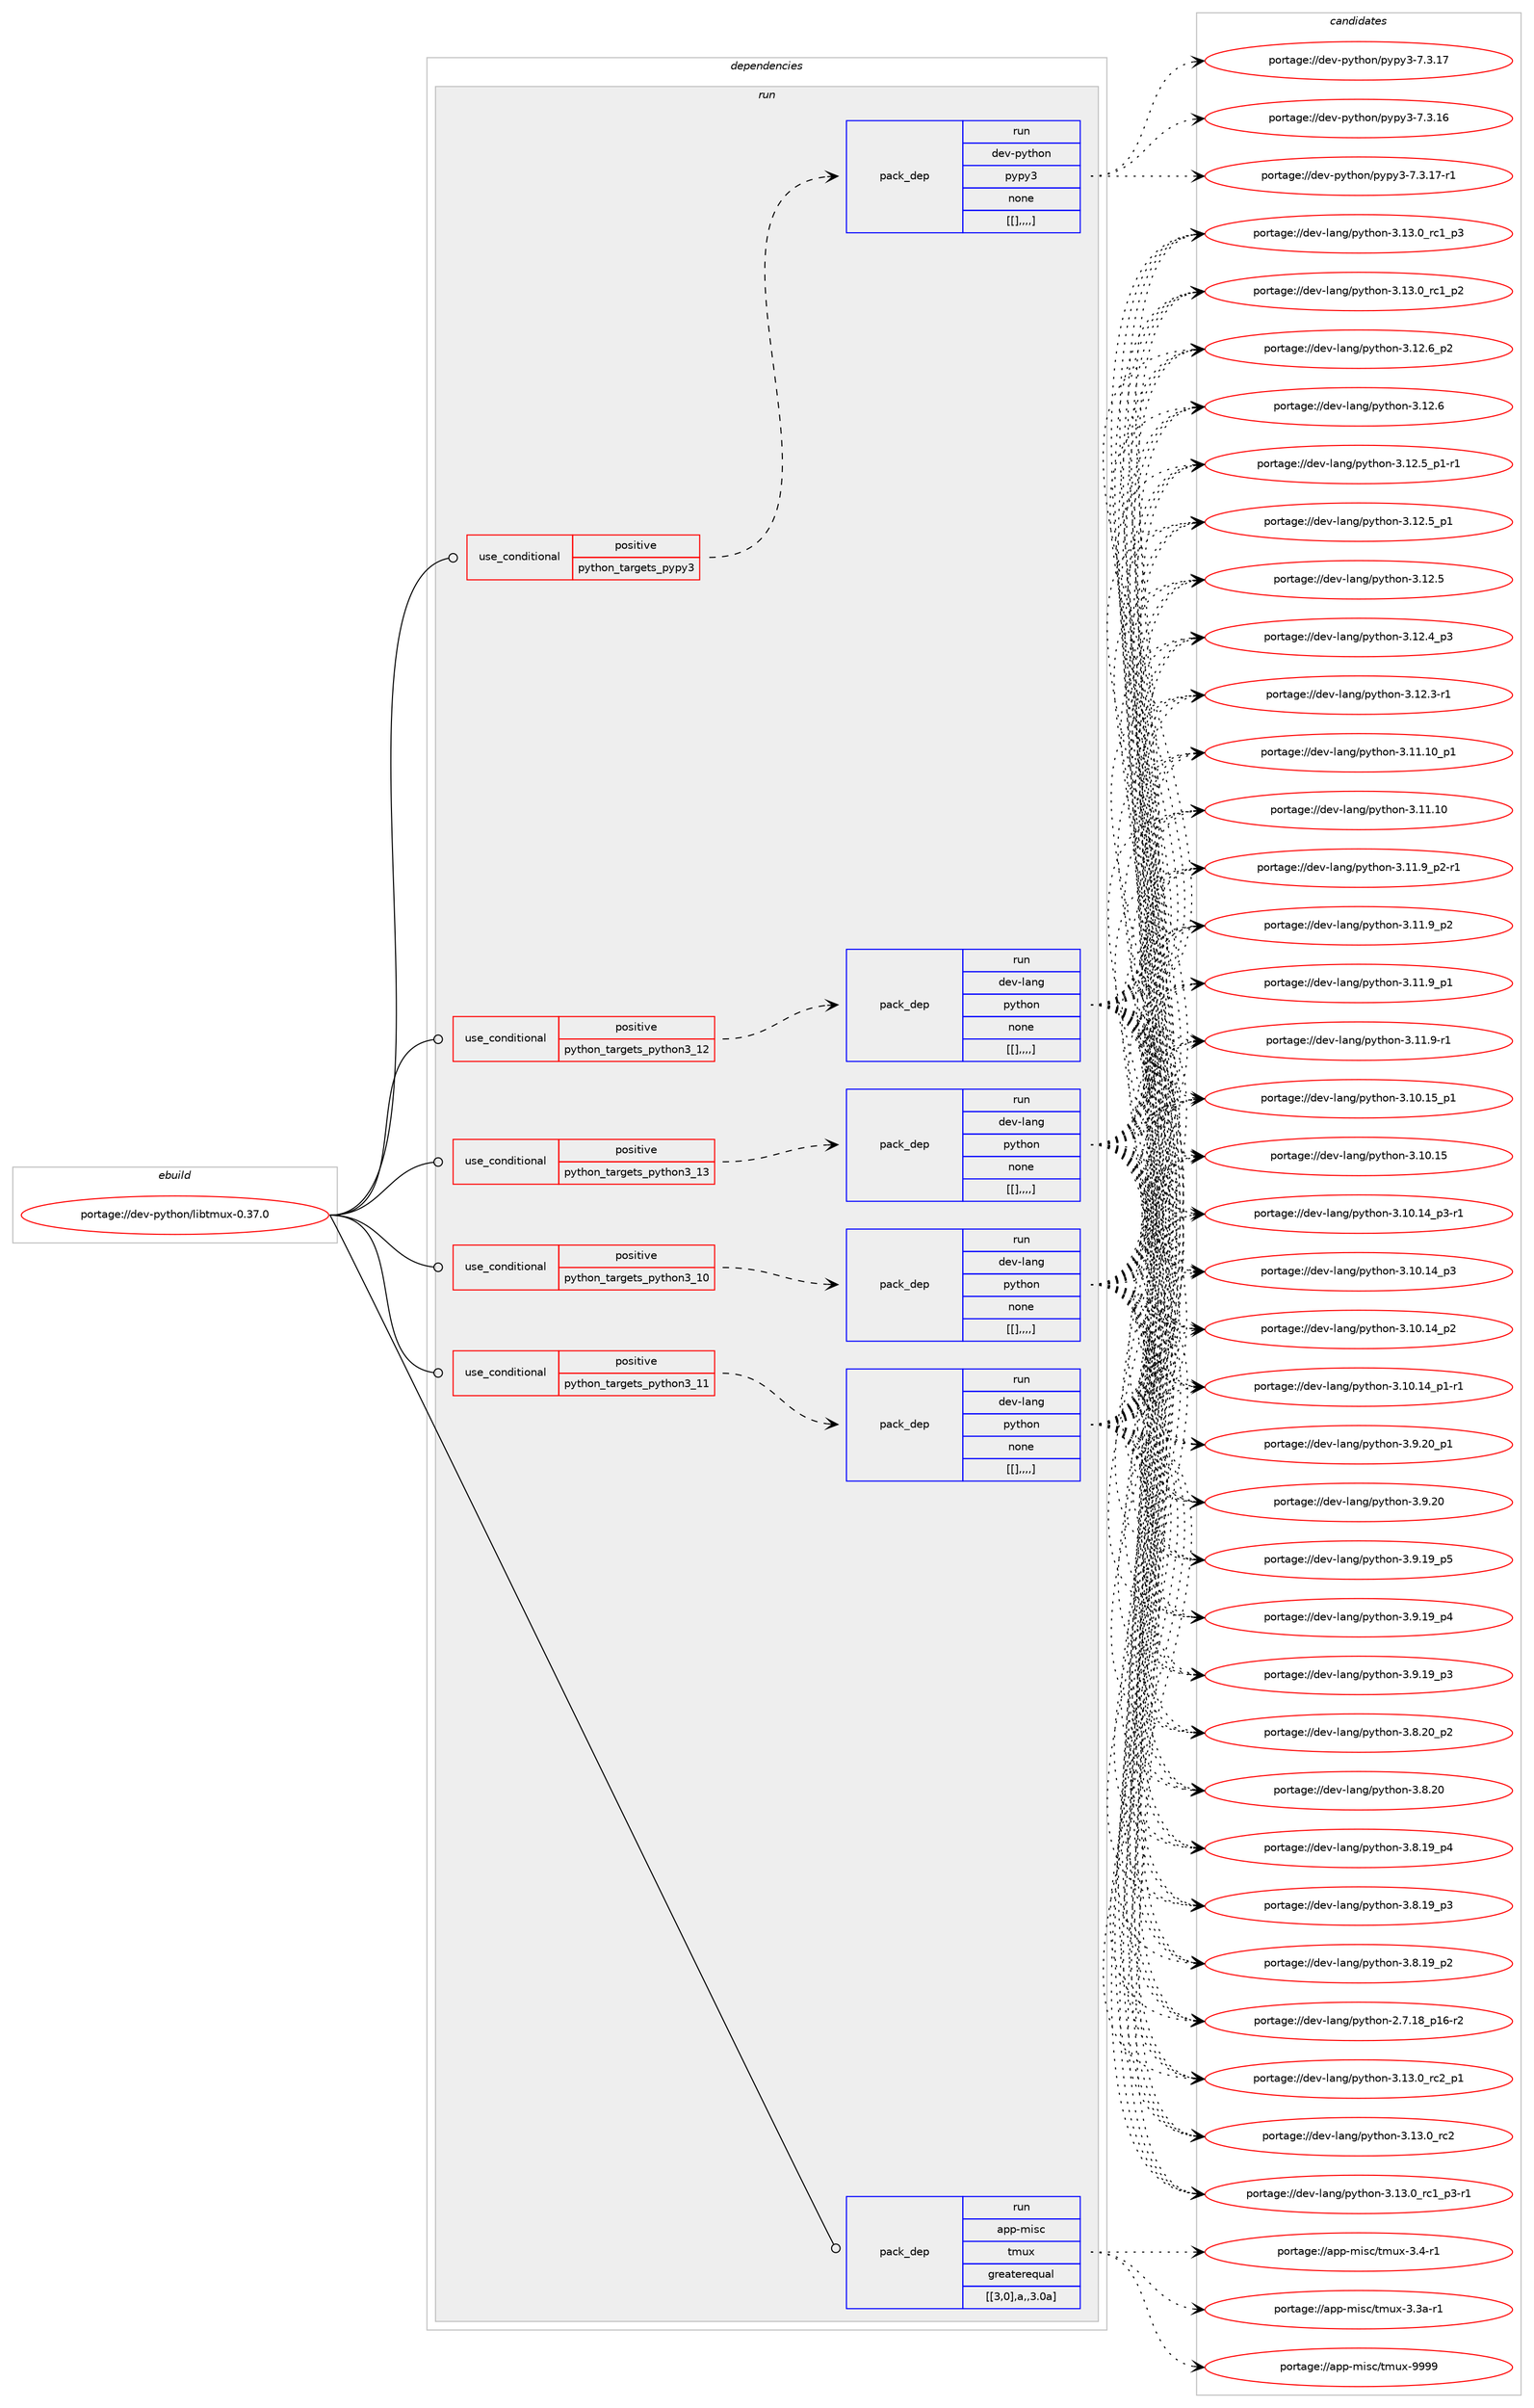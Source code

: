 digraph prolog {

# *************
# Graph options
# *************

newrank=true;
concentrate=true;
compound=true;
graph [rankdir=LR,fontname=Helvetica,fontsize=10,ranksep=1.5];#, ranksep=2.5, nodesep=0.2];
edge  [arrowhead=vee];
node  [fontname=Helvetica,fontsize=10];

# **********
# The ebuild
# **********

subgraph cluster_leftcol {
color=gray;
label=<<i>ebuild</i>>;
id [label="portage://dev-python/libtmux-0.37.0", color=red, width=4, href="../dev-python/libtmux-0.37.0.svg"];
}

# ****************
# The dependencies
# ****************

subgraph cluster_midcol {
color=gray;
label=<<i>dependencies</i>>;
subgraph cluster_compile {
fillcolor="#eeeeee";
style=filled;
label=<<i>compile</i>>;
}
subgraph cluster_compileandrun {
fillcolor="#eeeeee";
style=filled;
label=<<i>compile and run</i>>;
}
subgraph cluster_run {
fillcolor="#eeeeee";
style=filled;
label=<<i>run</i>>;
subgraph cond35458 {
dependency151815 [label=<<TABLE BORDER="0" CELLBORDER="1" CELLSPACING="0" CELLPADDING="4"><TR><TD ROWSPAN="3" CELLPADDING="10">use_conditional</TD></TR><TR><TD>positive</TD></TR><TR><TD>python_targets_pypy3</TD></TR></TABLE>>, shape=none, color=red];
subgraph pack115143 {
dependency151816 [label=<<TABLE BORDER="0" CELLBORDER="1" CELLSPACING="0" CELLPADDING="4" WIDTH="220"><TR><TD ROWSPAN="6" CELLPADDING="30">pack_dep</TD></TR><TR><TD WIDTH="110">run</TD></TR><TR><TD>dev-python</TD></TR><TR><TD>pypy3</TD></TR><TR><TD>none</TD></TR><TR><TD>[[],,,,]</TD></TR></TABLE>>, shape=none, color=blue];
}
dependency151815:e -> dependency151816:w [weight=20,style="dashed",arrowhead="vee"];
}
id:e -> dependency151815:w [weight=20,style="solid",arrowhead="odot"];
subgraph cond35459 {
dependency151817 [label=<<TABLE BORDER="0" CELLBORDER="1" CELLSPACING="0" CELLPADDING="4"><TR><TD ROWSPAN="3" CELLPADDING="10">use_conditional</TD></TR><TR><TD>positive</TD></TR><TR><TD>python_targets_python3_10</TD></TR></TABLE>>, shape=none, color=red];
subgraph pack115144 {
dependency151818 [label=<<TABLE BORDER="0" CELLBORDER="1" CELLSPACING="0" CELLPADDING="4" WIDTH="220"><TR><TD ROWSPAN="6" CELLPADDING="30">pack_dep</TD></TR><TR><TD WIDTH="110">run</TD></TR><TR><TD>dev-lang</TD></TR><TR><TD>python</TD></TR><TR><TD>none</TD></TR><TR><TD>[[],,,,]</TD></TR></TABLE>>, shape=none, color=blue];
}
dependency151817:e -> dependency151818:w [weight=20,style="dashed",arrowhead="vee"];
}
id:e -> dependency151817:w [weight=20,style="solid",arrowhead="odot"];
subgraph cond35460 {
dependency151819 [label=<<TABLE BORDER="0" CELLBORDER="1" CELLSPACING="0" CELLPADDING="4"><TR><TD ROWSPAN="3" CELLPADDING="10">use_conditional</TD></TR><TR><TD>positive</TD></TR><TR><TD>python_targets_python3_11</TD></TR></TABLE>>, shape=none, color=red];
subgraph pack115145 {
dependency151820 [label=<<TABLE BORDER="0" CELLBORDER="1" CELLSPACING="0" CELLPADDING="4" WIDTH="220"><TR><TD ROWSPAN="6" CELLPADDING="30">pack_dep</TD></TR><TR><TD WIDTH="110">run</TD></TR><TR><TD>dev-lang</TD></TR><TR><TD>python</TD></TR><TR><TD>none</TD></TR><TR><TD>[[],,,,]</TD></TR></TABLE>>, shape=none, color=blue];
}
dependency151819:e -> dependency151820:w [weight=20,style="dashed",arrowhead="vee"];
}
id:e -> dependency151819:w [weight=20,style="solid",arrowhead="odot"];
subgraph cond35461 {
dependency151821 [label=<<TABLE BORDER="0" CELLBORDER="1" CELLSPACING="0" CELLPADDING="4"><TR><TD ROWSPAN="3" CELLPADDING="10">use_conditional</TD></TR><TR><TD>positive</TD></TR><TR><TD>python_targets_python3_12</TD></TR></TABLE>>, shape=none, color=red];
subgraph pack115146 {
dependency151822 [label=<<TABLE BORDER="0" CELLBORDER="1" CELLSPACING="0" CELLPADDING="4" WIDTH="220"><TR><TD ROWSPAN="6" CELLPADDING="30">pack_dep</TD></TR><TR><TD WIDTH="110">run</TD></TR><TR><TD>dev-lang</TD></TR><TR><TD>python</TD></TR><TR><TD>none</TD></TR><TR><TD>[[],,,,]</TD></TR></TABLE>>, shape=none, color=blue];
}
dependency151821:e -> dependency151822:w [weight=20,style="dashed",arrowhead="vee"];
}
id:e -> dependency151821:w [weight=20,style="solid",arrowhead="odot"];
subgraph cond35462 {
dependency151823 [label=<<TABLE BORDER="0" CELLBORDER="1" CELLSPACING="0" CELLPADDING="4"><TR><TD ROWSPAN="3" CELLPADDING="10">use_conditional</TD></TR><TR><TD>positive</TD></TR><TR><TD>python_targets_python3_13</TD></TR></TABLE>>, shape=none, color=red];
subgraph pack115147 {
dependency151824 [label=<<TABLE BORDER="0" CELLBORDER="1" CELLSPACING="0" CELLPADDING="4" WIDTH="220"><TR><TD ROWSPAN="6" CELLPADDING="30">pack_dep</TD></TR><TR><TD WIDTH="110">run</TD></TR><TR><TD>dev-lang</TD></TR><TR><TD>python</TD></TR><TR><TD>none</TD></TR><TR><TD>[[],,,,]</TD></TR></TABLE>>, shape=none, color=blue];
}
dependency151823:e -> dependency151824:w [weight=20,style="dashed",arrowhead="vee"];
}
id:e -> dependency151823:w [weight=20,style="solid",arrowhead="odot"];
subgraph pack115148 {
dependency151825 [label=<<TABLE BORDER="0" CELLBORDER="1" CELLSPACING="0" CELLPADDING="4" WIDTH="220"><TR><TD ROWSPAN="6" CELLPADDING="30">pack_dep</TD></TR><TR><TD WIDTH="110">run</TD></TR><TR><TD>app-misc</TD></TR><TR><TD>tmux</TD></TR><TR><TD>greaterequal</TD></TR><TR><TD>[[3,0],a,,3.0a]</TD></TR></TABLE>>, shape=none, color=blue];
}
id:e -> dependency151825:w [weight=20,style="solid",arrowhead="odot"];
}
}

# **************
# The candidates
# **************

subgraph cluster_choices {
rank=same;
color=gray;
label=<<i>candidates</i>>;

subgraph choice115143 {
color=black;
nodesep=1;
choice100101118451121211161041111104711212111212151455546514649554511449 [label="portage://dev-python/pypy3-7.3.17-r1", color=red, width=4,href="../dev-python/pypy3-7.3.17-r1.svg"];
choice10010111845112121116104111110471121211121215145554651464955 [label="portage://dev-python/pypy3-7.3.17", color=red, width=4,href="../dev-python/pypy3-7.3.17.svg"];
choice10010111845112121116104111110471121211121215145554651464954 [label="portage://dev-python/pypy3-7.3.16", color=red, width=4,href="../dev-python/pypy3-7.3.16.svg"];
dependency151816:e -> choice100101118451121211161041111104711212111212151455546514649554511449:w [style=dotted,weight="100"];
dependency151816:e -> choice10010111845112121116104111110471121211121215145554651464955:w [style=dotted,weight="100"];
dependency151816:e -> choice10010111845112121116104111110471121211121215145554651464954:w [style=dotted,weight="100"];
}
subgraph choice115144 {
color=black;
nodesep=1;
choice100101118451089711010347112121116104111110455146495146489511499509511249 [label="portage://dev-lang/python-3.13.0_rc2_p1", color=red, width=4,href="../dev-lang/python-3.13.0_rc2_p1.svg"];
choice10010111845108971101034711212111610411111045514649514648951149950 [label="portage://dev-lang/python-3.13.0_rc2", color=red, width=4,href="../dev-lang/python-3.13.0_rc2.svg"];
choice1001011184510897110103471121211161041111104551464951464895114994995112514511449 [label="portage://dev-lang/python-3.13.0_rc1_p3-r1", color=red, width=4,href="../dev-lang/python-3.13.0_rc1_p3-r1.svg"];
choice100101118451089711010347112121116104111110455146495146489511499499511251 [label="portage://dev-lang/python-3.13.0_rc1_p3", color=red, width=4,href="../dev-lang/python-3.13.0_rc1_p3.svg"];
choice100101118451089711010347112121116104111110455146495146489511499499511250 [label="portage://dev-lang/python-3.13.0_rc1_p2", color=red, width=4,href="../dev-lang/python-3.13.0_rc1_p2.svg"];
choice100101118451089711010347112121116104111110455146495046549511250 [label="portage://dev-lang/python-3.12.6_p2", color=red, width=4,href="../dev-lang/python-3.12.6_p2.svg"];
choice10010111845108971101034711212111610411111045514649504654 [label="portage://dev-lang/python-3.12.6", color=red, width=4,href="../dev-lang/python-3.12.6.svg"];
choice1001011184510897110103471121211161041111104551464950465395112494511449 [label="portage://dev-lang/python-3.12.5_p1-r1", color=red, width=4,href="../dev-lang/python-3.12.5_p1-r1.svg"];
choice100101118451089711010347112121116104111110455146495046539511249 [label="portage://dev-lang/python-3.12.5_p1", color=red, width=4,href="../dev-lang/python-3.12.5_p1.svg"];
choice10010111845108971101034711212111610411111045514649504653 [label="portage://dev-lang/python-3.12.5", color=red, width=4,href="../dev-lang/python-3.12.5.svg"];
choice100101118451089711010347112121116104111110455146495046529511251 [label="portage://dev-lang/python-3.12.4_p3", color=red, width=4,href="../dev-lang/python-3.12.4_p3.svg"];
choice100101118451089711010347112121116104111110455146495046514511449 [label="portage://dev-lang/python-3.12.3-r1", color=red, width=4,href="../dev-lang/python-3.12.3-r1.svg"];
choice10010111845108971101034711212111610411111045514649494649489511249 [label="portage://dev-lang/python-3.11.10_p1", color=red, width=4,href="../dev-lang/python-3.11.10_p1.svg"];
choice1001011184510897110103471121211161041111104551464949464948 [label="portage://dev-lang/python-3.11.10", color=red, width=4,href="../dev-lang/python-3.11.10.svg"];
choice1001011184510897110103471121211161041111104551464949465795112504511449 [label="portage://dev-lang/python-3.11.9_p2-r1", color=red, width=4,href="../dev-lang/python-3.11.9_p2-r1.svg"];
choice100101118451089711010347112121116104111110455146494946579511250 [label="portage://dev-lang/python-3.11.9_p2", color=red, width=4,href="../dev-lang/python-3.11.9_p2.svg"];
choice100101118451089711010347112121116104111110455146494946579511249 [label="portage://dev-lang/python-3.11.9_p1", color=red, width=4,href="../dev-lang/python-3.11.9_p1.svg"];
choice100101118451089711010347112121116104111110455146494946574511449 [label="portage://dev-lang/python-3.11.9-r1", color=red, width=4,href="../dev-lang/python-3.11.9-r1.svg"];
choice10010111845108971101034711212111610411111045514649484649539511249 [label="portage://dev-lang/python-3.10.15_p1", color=red, width=4,href="../dev-lang/python-3.10.15_p1.svg"];
choice1001011184510897110103471121211161041111104551464948464953 [label="portage://dev-lang/python-3.10.15", color=red, width=4,href="../dev-lang/python-3.10.15.svg"];
choice100101118451089711010347112121116104111110455146494846495295112514511449 [label="portage://dev-lang/python-3.10.14_p3-r1", color=red, width=4,href="../dev-lang/python-3.10.14_p3-r1.svg"];
choice10010111845108971101034711212111610411111045514649484649529511251 [label="portage://dev-lang/python-3.10.14_p3", color=red, width=4,href="../dev-lang/python-3.10.14_p3.svg"];
choice10010111845108971101034711212111610411111045514649484649529511250 [label="portage://dev-lang/python-3.10.14_p2", color=red, width=4,href="../dev-lang/python-3.10.14_p2.svg"];
choice100101118451089711010347112121116104111110455146494846495295112494511449 [label="portage://dev-lang/python-3.10.14_p1-r1", color=red, width=4,href="../dev-lang/python-3.10.14_p1-r1.svg"];
choice100101118451089711010347112121116104111110455146574650489511249 [label="portage://dev-lang/python-3.9.20_p1", color=red, width=4,href="../dev-lang/python-3.9.20_p1.svg"];
choice10010111845108971101034711212111610411111045514657465048 [label="portage://dev-lang/python-3.9.20", color=red, width=4,href="../dev-lang/python-3.9.20.svg"];
choice100101118451089711010347112121116104111110455146574649579511253 [label="portage://dev-lang/python-3.9.19_p5", color=red, width=4,href="../dev-lang/python-3.9.19_p5.svg"];
choice100101118451089711010347112121116104111110455146574649579511252 [label="portage://dev-lang/python-3.9.19_p4", color=red, width=4,href="../dev-lang/python-3.9.19_p4.svg"];
choice100101118451089711010347112121116104111110455146574649579511251 [label="portage://dev-lang/python-3.9.19_p3", color=red, width=4,href="../dev-lang/python-3.9.19_p3.svg"];
choice100101118451089711010347112121116104111110455146564650489511250 [label="portage://dev-lang/python-3.8.20_p2", color=red, width=4,href="../dev-lang/python-3.8.20_p2.svg"];
choice10010111845108971101034711212111610411111045514656465048 [label="portage://dev-lang/python-3.8.20", color=red, width=4,href="../dev-lang/python-3.8.20.svg"];
choice100101118451089711010347112121116104111110455146564649579511252 [label="portage://dev-lang/python-3.8.19_p4", color=red, width=4,href="../dev-lang/python-3.8.19_p4.svg"];
choice100101118451089711010347112121116104111110455146564649579511251 [label="portage://dev-lang/python-3.8.19_p3", color=red, width=4,href="../dev-lang/python-3.8.19_p3.svg"];
choice100101118451089711010347112121116104111110455146564649579511250 [label="portage://dev-lang/python-3.8.19_p2", color=red, width=4,href="../dev-lang/python-3.8.19_p2.svg"];
choice100101118451089711010347112121116104111110455046554649569511249544511450 [label="portage://dev-lang/python-2.7.18_p16-r2", color=red, width=4,href="../dev-lang/python-2.7.18_p16-r2.svg"];
dependency151818:e -> choice100101118451089711010347112121116104111110455146495146489511499509511249:w [style=dotted,weight="100"];
dependency151818:e -> choice10010111845108971101034711212111610411111045514649514648951149950:w [style=dotted,weight="100"];
dependency151818:e -> choice1001011184510897110103471121211161041111104551464951464895114994995112514511449:w [style=dotted,weight="100"];
dependency151818:e -> choice100101118451089711010347112121116104111110455146495146489511499499511251:w [style=dotted,weight="100"];
dependency151818:e -> choice100101118451089711010347112121116104111110455146495146489511499499511250:w [style=dotted,weight="100"];
dependency151818:e -> choice100101118451089711010347112121116104111110455146495046549511250:w [style=dotted,weight="100"];
dependency151818:e -> choice10010111845108971101034711212111610411111045514649504654:w [style=dotted,weight="100"];
dependency151818:e -> choice1001011184510897110103471121211161041111104551464950465395112494511449:w [style=dotted,weight="100"];
dependency151818:e -> choice100101118451089711010347112121116104111110455146495046539511249:w [style=dotted,weight="100"];
dependency151818:e -> choice10010111845108971101034711212111610411111045514649504653:w [style=dotted,weight="100"];
dependency151818:e -> choice100101118451089711010347112121116104111110455146495046529511251:w [style=dotted,weight="100"];
dependency151818:e -> choice100101118451089711010347112121116104111110455146495046514511449:w [style=dotted,weight="100"];
dependency151818:e -> choice10010111845108971101034711212111610411111045514649494649489511249:w [style=dotted,weight="100"];
dependency151818:e -> choice1001011184510897110103471121211161041111104551464949464948:w [style=dotted,weight="100"];
dependency151818:e -> choice1001011184510897110103471121211161041111104551464949465795112504511449:w [style=dotted,weight="100"];
dependency151818:e -> choice100101118451089711010347112121116104111110455146494946579511250:w [style=dotted,weight="100"];
dependency151818:e -> choice100101118451089711010347112121116104111110455146494946579511249:w [style=dotted,weight="100"];
dependency151818:e -> choice100101118451089711010347112121116104111110455146494946574511449:w [style=dotted,weight="100"];
dependency151818:e -> choice10010111845108971101034711212111610411111045514649484649539511249:w [style=dotted,weight="100"];
dependency151818:e -> choice1001011184510897110103471121211161041111104551464948464953:w [style=dotted,weight="100"];
dependency151818:e -> choice100101118451089711010347112121116104111110455146494846495295112514511449:w [style=dotted,weight="100"];
dependency151818:e -> choice10010111845108971101034711212111610411111045514649484649529511251:w [style=dotted,weight="100"];
dependency151818:e -> choice10010111845108971101034711212111610411111045514649484649529511250:w [style=dotted,weight="100"];
dependency151818:e -> choice100101118451089711010347112121116104111110455146494846495295112494511449:w [style=dotted,weight="100"];
dependency151818:e -> choice100101118451089711010347112121116104111110455146574650489511249:w [style=dotted,weight="100"];
dependency151818:e -> choice10010111845108971101034711212111610411111045514657465048:w [style=dotted,weight="100"];
dependency151818:e -> choice100101118451089711010347112121116104111110455146574649579511253:w [style=dotted,weight="100"];
dependency151818:e -> choice100101118451089711010347112121116104111110455146574649579511252:w [style=dotted,weight="100"];
dependency151818:e -> choice100101118451089711010347112121116104111110455146574649579511251:w [style=dotted,weight="100"];
dependency151818:e -> choice100101118451089711010347112121116104111110455146564650489511250:w [style=dotted,weight="100"];
dependency151818:e -> choice10010111845108971101034711212111610411111045514656465048:w [style=dotted,weight="100"];
dependency151818:e -> choice100101118451089711010347112121116104111110455146564649579511252:w [style=dotted,weight="100"];
dependency151818:e -> choice100101118451089711010347112121116104111110455146564649579511251:w [style=dotted,weight="100"];
dependency151818:e -> choice100101118451089711010347112121116104111110455146564649579511250:w [style=dotted,weight="100"];
dependency151818:e -> choice100101118451089711010347112121116104111110455046554649569511249544511450:w [style=dotted,weight="100"];
}
subgraph choice115145 {
color=black;
nodesep=1;
choice100101118451089711010347112121116104111110455146495146489511499509511249 [label="portage://dev-lang/python-3.13.0_rc2_p1", color=red, width=4,href="../dev-lang/python-3.13.0_rc2_p1.svg"];
choice10010111845108971101034711212111610411111045514649514648951149950 [label="portage://dev-lang/python-3.13.0_rc2", color=red, width=4,href="../dev-lang/python-3.13.0_rc2.svg"];
choice1001011184510897110103471121211161041111104551464951464895114994995112514511449 [label="portage://dev-lang/python-3.13.0_rc1_p3-r1", color=red, width=4,href="../dev-lang/python-3.13.0_rc1_p3-r1.svg"];
choice100101118451089711010347112121116104111110455146495146489511499499511251 [label="portage://dev-lang/python-3.13.0_rc1_p3", color=red, width=4,href="../dev-lang/python-3.13.0_rc1_p3.svg"];
choice100101118451089711010347112121116104111110455146495146489511499499511250 [label="portage://dev-lang/python-3.13.0_rc1_p2", color=red, width=4,href="../dev-lang/python-3.13.0_rc1_p2.svg"];
choice100101118451089711010347112121116104111110455146495046549511250 [label="portage://dev-lang/python-3.12.6_p2", color=red, width=4,href="../dev-lang/python-3.12.6_p2.svg"];
choice10010111845108971101034711212111610411111045514649504654 [label="portage://dev-lang/python-3.12.6", color=red, width=4,href="../dev-lang/python-3.12.6.svg"];
choice1001011184510897110103471121211161041111104551464950465395112494511449 [label="portage://dev-lang/python-3.12.5_p1-r1", color=red, width=4,href="../dev-lang/python-3.12.5_p1-r1.svg"];
choice100101118451089711010347112121116104111110455146495046539511249 [label="portage://dev-lang/python-3.12.5_p1", color=red, width=4,href="../dev-lang/python-3.12.5_p1.svg"];
choice10010111845108971101034711212111610411111045514649504653 [label="portage://dev-lang/python-3.12.5", color=red, width=4,href="../dev-lang/python-3.12.5.svg"];
choice100101118451089711010347112121116104111110455146495046529511251 [label="portage://dev-lang/python-3.12.4_p3", color=red, width=4,href="../dev-lang/python-3.12.4_p3.svg"];
choice100101118451089711010347112121116104111110455146495046514511449 [label="portage://dev-lang/python-3.12.3-r1", color=red, width=4,href="../dev-lang/python-3.12.3-r1.svg"];
choice10010111845108971101034711212111610411111045514649494649489511249 [label="portage://dev-lang/python-3.11.10_p1", color=red, width=4,href="../dev-lang/python-3.11.10_p1.svg"];
choice1001011184510897110103471121211161041111104551464949464948 [label="portage://dev-lang/python-3.11.10", color=red, width=4,href="../dev-lang/python-3.11.10.svg"];
choice1001011184510897110103471121211161041111104551464949465795112504511449 [label="portage://dev-lang/python-3.11.9_p2-r1", color=red, width=4,href="../dev-lang/python-3.11.9_p2-r1.svg"];
choice100101118451089711010347112121116104111110455146494946579511250 [label="portage://dev-lang/python-3.11.9_p2", color=red, width=4,href="../dev-lang/python-3.11.9_p2.svg"];
choice100101118451089711010347112121116104111110455146494946579511249 [label="portage://dev-lang/python-3.11.9_p1", color=red, width=4,href="../dev-lang/python-3.11.9_p1.svg"];
choice100101118451089711010347112121116104111110455146494946574511449 [label="portage://dev-lang/python-3.11.9-r1", color=red, width=4,href="../dev-lang/python-3.11.9-r1.svg"];
choice10010111845108971101034711212111610411111045514649484649539511249 [label="portage://dev-lang/python-3.10.15_p1", color=red, width=4,href="../dev-lang/python-3.10.15_p1.svg"];
choice1001011184510897110103471121211161041111104551464948464953 [label="portage://dev-lang/python-3.10.15", color=red, width=4,href="../dev-lang/python-3.10.15.svg"];
choice100101118451089711010347112121116104111110455146494846495295112514511449 [label="portage://dev-lang/python-3.10.14_p3-r1", color=red, width=4,href="../dev-lang/python-3.10.14_p3-r1.svg"];
choice10010111845108971101034711212111610411111045514649484649529511251 [label="portage://dev-lang/python-3.10.14_p3", color=red, width=4,href="../dev-lang/python-3.10.14_p3.svg"];
choice10010111845108971101034711212111610411111045514649484649529511250 [label="portage://dev-lang/python-3.10.14_p2", color=red, width=4,href="../dev-lang/python-3.10.14_p2.svg"];
choice100101118451089711010347112121116104111110455146494846495295112494511449 [label="portage://dev-lang/python-3.10.14_p1-r1", color=red, width=4,href="../dev-lang/python-3.10.14_p1-r1.svg"];
choice100101118451089711010347112121116104111110455146574650489511249 [label="portage://dev-lang/python-3.9.20_p1", color=red, width=4,href="../dev-lang/python-3.9.20_p1.svg"];
choice10010111845108971101034711212111610411111045514657465048 [label="portage://dev-lang/python-3.9.20", color=red, width=4,href="../dev-lang/python-3.9.20.svg"];
choice100101118451089711010347112121116104111110455146574649579511253 [label="portage://dev-lang/python-3.9.19_p5", color=red, width=4,href="../dev-lang/python-3.9.19_p5.svg"];
choice100101118451089711010347112121116104111110455146574649579511252 [label="portage://dev-lang/python-3.9.19_p4", color=red, width=4,href="../dev-lang/python-3.9.19_p4.svg"];
choice100101118451089711010347112121116104111110455146574649579511251 [label="portage://dev-lang/python-3.9.19_p3", color=red, width=4,href="../dev-lang/python-3.9.19_p3.svg"];
choice100101118451089711010347112121116104111110455146564650489511250 [label="portage://dev-lang/python-3.8.20_p2", color=red, width=4,href="../dev-lang/python-3.8.20_p2.svg"];
choice10010111845108971101034711212111610411111045514656465048 [label="portage://dev-lang/python-3.8.20", color=red, width=4,href="../dev-lang/python-3.8.20.svg"];
choice100101118451089711010347112121116104111110455146564649579511252 [label="portage://dev-lang/python-3.8.19_p4", color=red, width=4,href="../dev-lang/python-3.8.19_p4.svg"];
choice100101118451089711010347112121116104111110455146564649579511251 [label="portage://dev-lang/python-3.8.19_p3", color=red, width=4,href="../dev-lang/python-3.8.19_p3.svg"];
choice100101118451089711010347112121116104111110455146564649579511250 [label="portage://dev-lang/python-3.8.19_p2", color=red, width=4,href="../dev-lang/python-3.8.19_p2.svg"];
choice100101118451089711010347112121116104111110455046554649569511249544511450 [label="portage://dev-lang/python-2.7.18_p16-r2", color=red, width=4,href="../dev-lang/python-2.7.18_p16-r2.svg"];
dependency151820:e -> choice100101118451089711010347112121116104111110455146495146489511499509511249:w [style=dotted,weight="100"];
dependency151820:e -> choice10010111845108971101034711212111610411111045514649514648951149950:w [style=dotted,weight="100"];
dependency151820:e -> choice1001011184510897110103471121211161041111104551464951464895114994995112514511449:w [style=dotted,weight="100"];
dependency151820:e -> choice100101118451089711010347112121116104111110455146495146489511499499511251:w [style=dotted,weight="100"];
dependency151820:e -> choice100101118451089711010347112121116104111110455146495146489511499499511250:w [style=dotted,weight="100"];
dependency151820:e -> choice100101118451089711010347112121116104111110455146495046549511250:w [style=dotted,weight="100"];
dependency151820:e -> choice10010111845108971101034711212111610411111045514649504654:w [style=dotted,weight="100"];
dependency151820:e -> choice1001011184510897110103471121211161041111104551464950465395112494511449:w [style=dotted,weight="100"];
dependency151820:e -> choice100101118451089711010347112121116104111110455146495046539511249:w [style=dotted,weight="100"];
dependency151820:e -> choice10010111845108971101034711212111610411111045514649504653:w [style=dotted,weight="100"];
dependency151820:e -> choice100101118451089711010347112121116104111110455146495046529511251:w [style=dotted,weight="100"];
dependency151820:e -> choice100101118451089711010347112121116104111110455146495046514511449:w [style=dotted,weight="100"];
dependency151820:e -> choice10010111845108971101034711212111610411111045514649494649489511249:w [style=dotted,weight="100"];
dependency151820:e -> choice1001011184510897110103471121211161041111104551464949464948:w [style=dotted,weight="100"];
dependency151820:e -> choice1001011184510897110103471121211161041111104551464949465795112504511449:w [style=dotted,weight="100"];
dependency151820:e -> choice100101118451089711010347112121116104111110455146494946579511250:w [style=dotted,weight="100"];
dependency151820:e -> choice100101118451089711010347112121116104111110455146494946579511249:w [style=dotted,weight="100"];
dependency151820:e -> choice100101118451089711010347112121116104111110455146494946574511449:w [style=dotted,weight="100"];
dependency151820:e -> choice10010111845108971101034711212111610411111045514649484649539511249:w [style=dotted,weight="100"];
dependency151820:e -> choice1001011184510897110103471121211161041111104551464948464953:w [style=dotted,weight="100"];
dependency151820:e -> choice100101118451089711010347112121116104111110455146494846495295112514511449:w [style=dotted,weight="100"];
dependency151820:e -> choice10010111845108971101034711212111610411111045514649484649529511251:w [style=dotted,weight="100"];
dependency151820:e -> choice10010111845108971101034711212111610411111045514649484649529511250:w [style=dotted,weight="100"];
dependency151820:e -> choice100101118451089711010347112121116104111110455146494846495295112494511449:w [style=dotted,weight="100"];
dependency151820:e -> choice100101118451089711010347112121116104111110455146574650489511249:w [style=dotted,weight="100"];
dependency151820:e -> choice10010111845108971101034711212111610411111045514657465048:w [style=dotted,weight="100"];
dependency151820:e -> choice100101118451089711010347112121116104111110455146574649579511253:w [style=dotted,weight="100"];
dependency151820:e -> choice100101118451089711010347112121116104111110455146574649579511252:w [style=dotted,weight="100"];
dependency151820:e -> choice100101118451089711010347112121116104111110455146574649579511251:w [style=dotted,weight="100"];
dependency151820:e -> choice100101118451089711010347112121116104111110455146564650489511250:w [style=dotted,weight="100"];
dependency151820:e -> choice10010111845108971101034711212111610411111045514656465048:w [style=dotted,weight="100"];
dependency151820:e -> choice100101118451089711010347112121116104111110455146564649579511252:w [style=dotted,weight="100"];
dependency151820:e -> choice100101118451089711010347112121116104111110455146564649579511251:w [style=dotted,weight="100"];
dependency151820:e -> choice100101118451089711010347112121116104111110455146564649579511250:w [style=dotted,weight="100"];
dependency151820:e -> choice100101118451089711010347112121116104111110455046554649569511249544511450:w [style=dotted,weight="100"];
}
subgraph choice115146 {
color=black;
nodesep=1;
choice100101118451089711010347112121116104111110455146495146489511499509511249 [label="portage://dev-lang/python-3.13.0_rc2_p1", color=red, width=4,href="../dev-lang/python-3.13.0_rc2_p1.svg"];
choice10010111845108971101034711212111610411111045514649514648951149950 [label="portage://dev-lang/python-3.13.0_rc2", color=red, width=4,href="../dev-lang/python-3.13.0_rc2.svg"];
choice1001011184510897110103471121211161041111104551464951464895114994995112514511449 [label="portage://dev-lang/python-3.13.0_rc1_p3-r1", color=red, width=4,href="../dev-lang/python-3.13.0_rc1_p3-r1.svg"];
choice100101118451089711010347112121116104111110455146495146489511499499511251 [label="portage://dev-lang/python-3.13.0_rc1_p3", color=red, width=4,href="../dev-lang/python-3.13.0_rc1_p3.svg"];
choice100101118451089711010347112121116104111110455146495146489511499499511250 [label="portage://dev-lang/python-3.13.0_rc1_p2", color=red, width=4,href="../dev-lang/python-3.13.0_rc1_p2.svg"];
choice100101118451089711010347112121116104111110455146495046549511250 [label="portage://dev-lang/python-3.12.6_p2", color=red, width=4,href="../dev-lang/python-3.12.6_p2.svg"];
choice10010111845108971101034711212111610411111045514649504654 [label="portage://dev-lang/python-3.12.6", color=red, width=4,href="../dev-lang/python-3.12.6.svg"];
choice1001011184510897110103471121211161041111104551464950465395112494511449 [label="portage://dev-lang/python-3.12.5_p1-r1", color=red, width=4,href="../dev-lang/python-3.12.5_p1-r1.svg"];
choice100101118451089711010347112121116104111110455146495046539511249 [label="portage://dev-lang/python-3.12.5_p1", color=red, width=4,href="../dev-lang/python-3.12.5_p1.svg"];
choice10010111845108971101034711212111610411111045514649504653 [label="portage://dev-lang/python-3.12.5", color=red, width=4,href="../dev-lang/python-3.12.5.svg"];
choice100101118451089711010347112121116104111110455146495046529511251 [label="portage://dev-lang/python-3.12.4_p3", color=red, width=4,href="../dev-lang/python-3.12.4_p3.svg"];
choice100101118451089711010347112121116104111110455146495046514511449 [label="portage://dev-lang/python-3.12.3-r1", color=red, width=4,href="../dev-lang/python-3.12.3-r1.svg"];
choice10010111845108971101034711212111610411111045514649494649489511249 [label="portage://dev-lang/python-3.11.10_p1", color=red, width=4,href="../dev-lang/python-3.11.10_p1.svg"];
choice1001011184510897110103471121211161041111104551464949464948 [label="portage://dev-lang/python-3.11.10", color=red, width=4,href="../dev-lang/python-3.11.10.svg"];
choice1001011184510897110103471121211161041111104551464949465795112504511449 [label="portage://dev-lang/python-3.11.9_p2-r1", color=red, width=4,href="../dev-lang/python-3.11.9_p2-r1.svg"];
choice100101118451089711010347112121116104111110455146494946579511250 [label="portage://dev-lang/python-3.11.9_p2", color=red, width=4,href="../dev-lang/python-3.11.9_p2.svg"];
choice100101118451089711010347112121116104111110455146494946579511249 [label="portage://dev-lang/python-3.11.9_p1", color=red, width=4,href="../dev-lang/python-3.11.9_p1.svg"];
choice100101118451089711010347112121116104111110455146494946574511449 [label="portage://dev-lang/python-3.11.9-r1", color=red, width=4,href="../dev-lang/python-3.11.9-r1.svg"];
choice10010111845108971101034711212111610411111045514649484649539511249 [label="portage://dev-lang/python-3.10.15_p1", color=red, width=4,href="../dev-lang/python-3.10.15_p1.svg"];
choice1001011184510897110103471121211161041111104551464948464953 [label="portage://dev-lang/python-3.10.15", color=red, width=4,href="../dev-lang/python-3.10.15.svg"];
choice100101118451089711010347112121116104111110455146494846495295112514511449 [label="portage://dev-lang/python-3.10.14_p3-r1", color=red, width=4,href="../dev-lang/python-3.10.14_p3-r1.svg"];
choice10010111845108971101034711212111610411111045514649484649529511251 [label="portage://dev-lang/python-3.10.14_p3", color=red, width=4,href="../dev-lang/python-3.10.14_p3.svg"];
choice10010111845108971101034711212111610411111045514649484649529511250 [label="portage://dev-lang/python-3.10.14_p2", color=red, width=4,href="../dev-lang/python-3.10.14_p2.svg"];
choice100101118451089711010347112121116104111110455146494846495295112494511449 [label="portage://dev-lang/python-3.10.14_p1-r1", color=red, width=4,href="../dev-lang/python-3.10.14_p1-r1.svg"];
choice100101118451089711010347112121116104111110455146574650489511249 [label="portage://dev-lang/python-3.9.20_p1", color=red, width=4,href="../dev-lang/python-3.9.20_p1.svg"];
choice10010111845108971101034711212111610411111045514657465048 [label="portage://dev-lang/python-3.9.20", color=red, width=4,href="../dev-lang/python-3.9.20.svg"];
choice100101118451089711010347112121116104111110455146574649579511253 [label="portage://dev-lang/python-3.9.19_p5", color=red, width=4,href="../dev-lang/python-3.9.19_p5.svg"];
choice100101118451089711010347112121116104111110455146574649579511252 [label="portage://dev-lang/python-3.9.19_p4", color=red, width=4,href="../dev-lang/python-3.9.19_p4.svg"];
choice100101118451089711010347112121116104111110455146574649579511251 [label="portage://dev-lang/python-3.9.19_p3", color=red, width=4,href="../dev-lang/python-3.9.19_p3.svg"];
choice100101118451089711010347112121116104111110455146564650489511250 [label="portage://dev-lang/python-3.8.20_p2", color=red, width=4,href="../dev-lang/python-3.8.20_p2.svg"];
choice10010111845108971101034711212111610411111045514656465048 [label="portage://dev-lang/python-3.8.20", color=red, width=4,href="../dev-lang/python-3.8.20.svg"];
choice100101118451089711010347112121116104111110455146564649579511252 [label="portage://dev-lang/python-3.8.19_p4", color=red, width=4,href="../dev-lang/python-3.8.19_p4.svg"];
choice100101118451089711010347112121116104111110455146564649579511251 [label="portage://dev-lang/python-3.8.19_p3", color=red, width=4,href="../dev-lang/python-3.8.19_p3.svg"];
choice100101118451089711010347112121116104111110455146564649579511250 [label="portage://dev-lang/python-3.8.19_p2", color=red, width=4,href="../dev-lang/python-3.8.19_p2.svg"];
choice100101118451089711010347112121116104111110455046554649569511249544511450 [label="portage://dev-lang/python-2.7.18_p16-r2", color=red, width=4,href="../dev-lang/python-2.7.18_p16-r2.svg"];
dependency151822:e -> choice100101118451089711010347112121116104111110455146495146489511499509511249:w [style=dotted,weight="100"];
dependency151822:e -> choice10010111845108971101034711212111610411111045514649514648951149950:w [style=dotted,weight="100"];
dependency151822:e -> choice1001011184510897110103471121211161041111104551464951464895114994995112514511449:w [style=dotted,weight="100"];
dependency151822:e -> choice100101118451089711010347112121116104111110455146495146489511499499511251:w [style=dotted,weight="100"];
dependency151822:e -> choice100101118451089711010347112121116104111110455146495146489511499499511250:w [style=dotted,weight="100"];
dependency151822:e -> choice100101118451089711010347112121116104111110455146495046549511250:w [style=dotted,weight="100"];
dependency151822:e -> choice10010111845108971101034711212111610411111045514649504654:w [style=dotted,weight="100"];
dependency151822:e -> choice1001011184510897110103471121211161041111104551464950465395112494511449:w [style=dotted,weight="100"];
dependency151822:e -> choice100101118451089711010347112121116104111110455146495046539511249:w [style=dotted,weight="100"];
dependency151822:e -> choice10010111845108971101034711212111610411111045514649504653:w [style=dotted,weight="100"];
dependency151822:e -> choice100101118451089711010347112121116104111110455146495046529511251:w [style=dotted,weight="100"];
dependency151822:e -> choice100101118451089711010347112121116104111110455146495046514511449:w [style=dotted,weight="100"];
dependency151822:e -> choice10010111845108971101034711212111610411111045514649494649489511249:w [style=dotted,weight="100"];
dependency151822:e -> choice1001011184510897110103471121211161041111104551464949464948:w [style=dotted,weight="100"];
dependency151822:e -> choice1001011184510897110103471121211161041111104551464949465795112504511449:w [style=dotted,weight="100"];
dependency151822:e -> choice100101118451089711010347112121116104111110455146494946579511250:w [style=dotted,weight="100"];
dependency151822:e -> choice100101118451089711010347112121116104111110455146494946579511249:w [style=dotted,weight="100"];
dependency151822:e -> choice100101118451089711010347112121116104111110455146494946574511449:w [style=dotted,weight="100"];
dependency151822:e -> choice10010111845108971101034711212111610411111045514649484649539511249:w [style=dotted,weight="100"];
dependency151822:e -> choice1001011184510897110103471121211161041111104551464948464953:w [style=dotted,weight="100"];
dependency151822:e -> choice100101118451089711010347112121116104111110455146494846495295112514511449:w [style=dotted,weight="100"];
dependency151822:e -> choice10010111845108971101034711212111610411111045514649484649529511251:w [style=dotted,weight="100"];
dependency151822:e -> choice10010111845108971101034711212111610411111045514649484649529511250:w [style=dotted,weight="100"];
dependency151822:e -> choice100101118451089711010347112121116104111110455146494846495295112494511449:w [style=dotted,weight="100"];
dependency151822:e -> choice100101118451089711010347112121116104111110455146574650489511249:w [style=dotted,weight="100"];
dependency151822:e -> choice10010111845108971101034711212111610411111045514657465048:w [style=dotted,weight="100"];
dependency151822:e -> choice100101118451089711010347112121116104111110455146574649579511253:w [style=dotted,weight="100"];
dependency151822:e -> choice100101118451089711010347112121116104111110455146574649579511252:w [style=dotted,weight="100"];
dependency151822:e -> choice100101118451089711010347112121116104111110455146574649579511251:w [style=dotted,weight="100"];
dependency151822:e -> choice100101118451089711010347112121116104111110455146564650489511250:w [style=dotted,weight="100"];
dependency151822:e -> choice10010111845108971101034711212111610411111045514656465048:w [style=dotted,weight="100"];
dependency151822:e -> choice100101118451089711010347112121116104111110455146564649579511252:w [style=dotted,weight="100"];
dependency151822:e -> choice100101118451089711010347112121116104111110455146564649579511251:w [style=dotted,weight="100"];
dependency151822:e -> choice100101118451089711010347112121116104111110455146564649579511250:w [style=dotted,weight="100"];
dependency151822:e -> choice100101118451089711010347112121116104111110455046554649569511249544511450:w [style=dotted,weight="100"];
}
subgraph choice115147 {
color=black;
nodesep=1;
choice100101118451089711010347112121116104111110455146495146489511499509511249 [label="portage://dev-lang/python-3.13.0_rc2_p1", color=red, width=4,href="../dev-lang/python-3.13.0_rc2_p1.svg"];
choice10010111845108971101034711212111610411111045514649514648951149950 [label="portage://dev-lang/python-3.13.0_rc2", color=red, width=4,href="../dev-lang/python-3.13.0_rc2.svg"];
choice1001011184510897110103471121211161041111104551464951464895114994995112514511449 [label="portage://dev-lang/python-3.13.0_rc1_p3-r1", color=red, width=4,href="../dev-lang/python-3.13.0_rc1_p3-r1.svg"];
choice100101118451089711010347112121116104111110455146495146489511499499511251 [label="portage://dev-lang/python-3.13.0_rc1_p3", color=red, width=4,href="../dev-lang/python-3.13.0_rc1_p3.svg"];
choice100101118451089711010347112121116104111110455146495146489511499499511250 [label="portage://dev-lang/python-3.13.0_rc1_p2", color=red, width=4,href="../dev-lang/python-3.13.0_rc1_p2.svg"];
choice100101118451089711010347112121116104111110455146495046549511250 [label="portage://dev-lang/python-3.12.6_p2", color=red, width=4,href="../dev-lang/python-3.12.6_p2.svg"];
choice10010111845108971101034711212111610411111045514649504654 [label="portage://dev-lang/python-3.12.6", color=red, width=4,href="../dev-lang/python-3.12.6.svg"];
choice1001011184510897110103471121211161041111104551464950465395112494511449 [label="portage://dev-lang/python-3.12.5_p1-r1", color=red, width=4,href="../dev-lang/python-3.12.5_p1-r1.svg"];
choice100101118451089711010347112121116104111110455146495046539511249 [label="portage://dev-lang/python-3.12.5_p1", color=red, width=4,href="../dev-lang/python-3.12.5_p1.svg"];
choice10010111845108971101034711212111610411111045514649504653 [label="portage://dev-lang/python-3.12.5", color=red, width=4,href="../dev-lang/python-3.12.5.svg"];
choice100101118451089711010347112121116104111110455146495046529511251 [label="portage://dev-lang/python-3.12.4_p3", color=red, width=4,href="../dev-lang/python-3.12.4_p3.svg"];
choice100101118451089711010347112121116104111110455146495046514511449 [label="portage://dev-lang/python-3.12.3-r1", color=red, width=4,href="../dev-lang/python-3.12.3-r1.svg"];
choice10010111845108971101034711212111610411111045514649494649489511249 [label="portage://dev-lang/python-3.11.10_p1", color=red, width=4,href="../dev-lang/python-3.11.10_p1.svg"];
choice1001011184510897110103471121211161041111104551464949464948 [label="portage://dev-lang/python-3.11.10", color=red, width=4,href="../dev-lang/python-3.11.10.svg"];
choice1001011184510897110103471121211161041111104551464949465795112504511449 [label="portage://dev-lang/python-3.11.9_p2-r1", color=red, width=4,href="../dev-lang/python-3.11.9_p2-r1.svg"];
choice100101118451089711010347112121116104111110455146494946579511250 [label="portage://dev-lang/python-3.11.9_p2", color=red, width=4,href="../dev-lang/python-3.11.9_p2.svg"];
choice100101118451089711010347112121116104111110455146494946579511249 [label="portage://dev-lang/python-3.11.9_p1", color=red, width=4,href="../dev-lang/python-3.11.9_p1.svg"];
choice100101118451089711010347112121116104111110455146494946574511449 [label="portage://dev-lang/python-3.11.9-r1", color=red, width=4,href="../dev-lang/python-3.11.9-r1.svg"];
choice10010111845108971101034711212111610411111045514649484649539511249 [label="portage://dev-lang/python-3.10.15_p1", color=red, width=4,href="../dev-lang/python-3.10.15_p1.svg"];
choice1001011184510897110103471121211161041111104551464948464953 [label="portage://dev-lang/python-3.10.15", color=red, width=4,href="../dev-lang/python-3.10.15.svg"];
choice100101118451089711010347112121116104111110455146494846495295112514511449 [label="portage://dev-lang/python-3.10.14_p3-r1", color=red, width=4,href="../dev-lang/python-3.10.14_p3-r1.svg"];
choice10010111845108971101034711212111610411111045514649484649529511251 [label="portage://dev-lang/python-3.10.14_p3", color=red, width=4,href="../dev-lang/python-3.10.14_p3.svg"];
choice10010111845108971101034711212111610411111045514649484649529511250 [label="portage://dev-lang/python-3.10.14_p2", color=red, width=4,href="../dev-lang/python-3.10.14_p2.svg"];
choice100101118451089711010347112121116104111110455146494846495295112494511449 [label="portage://dev-lang/python-3.10.14_p1-r1", color=red, width=4,href="../dev-lang/python-3.10.14_p1-r1.svg"];
choice100101118451089711010347112121116104111110455146574650489511249 [label="portage://dev-lang/python-3.9.20_p1", color=red, width=4,href="../dev-lang/python-3.9.20_p1.svg"];
choice10010111845108971101034711212111610411111045514657465048 [label="portage://dev-lang/python-3.9.20", color=red, width=4,href="../dev-lang/python-3.9.20.svg"];
choice100101118451089711010347112121116104111110455146574649579511253 [label="portage://dev-lang/python-3.9.19_p5", color=red, width=4,href="../dev-lang/python-3.9.19_p5.svg"];
choice100101118451089711010347112121116104111110455146574649579511252 [label="portage://dev-lang/python-3.9.19_p4", color=red, width=4,href="../dev-lang/python-3.9.19_p4.svg"];
choice100101118451089711010347112121116104111110455146574649579511251 [label="portage://dev-lang/python-3.9.19_p3", color=red, width=4,href="../dev-lang/python-3.9.19_p3.svg"];
choice100101118451089711010347112121116104111110455146564650489511250 [label="portage://dev-lang/python-3.8.20_p2", color=red, width=4,href="../dev-lang/python-3.8.20_p2.svg"];
choice10010111845108971101034711212111610411111045514656465048 [label="portage://dev-lang/python-3.8.20", color=red, width=4,href="../dev-lang/python-3.8.20.svg"];
choice100101118451089711010347112121116104111110455146564649579511252 [label="portage://dev-lang/python-3.8.19_p4", color=red, width=4,href="../dev-lang/python-3.8.19_p4.svg"];
choice100101118451089711010347112121116104111110455146564649579511251 [label="portage://dev-lang/python-3.8.19_p3", color=red, width=4,href="../dev-lang/python-3.8.19_p3.svg"];
choice100101118451089711010347112121116104111110455146564649579511250 [label="portage://dev-lang/python-3.8.19_p2", color=red, width=4,href="../dev-lang/python-3.8.19_p2.svg"];
choice100101118451089711010347112121116104111110455046554649569511249544511450 [label="portage://dev-lang/python-2.7.18_p16-r2", color=red, width=4,href="../dev-lang/python-2.7.18_p16-r2.svg"];
dependency151824:e -> choice100101118451089711010347112121116104111110455146495146489511499509511249:w [style=dotted,weight="100"];
dependency151824:e -> choice10010111845108971101034711212111610411111045514649514648951149950:w [style=dotted,weight="100"];
dependency151824:e -> choice1001011184510897110103471121211161041111104551464951464895114994995112514511449:w [style=dotted,weight="100"];
dependency151824:e -> choice100101118451089711010347112121116104111110455146495146489511499499511251:w [style=dotted,weight="100"];
dependency151824:e -> choice100101118451089711010347112121116104111110455146495146489511499499511250:w [style=dotted,weight="100"];
dependency151824:e -> choice100101118451089711010347112121116104111110455146495046549511250:w [style=dotted,weight="100"];
dependency151824:e -> choice10010111845108971101034711212111610411111045514649504654:w [style=dotted,weight="100"];
dependency151824:e -> choice1001011184510897110103471121211161041111104551464950465395112494511449:w [style=dotted,weight="100"];
dependency151824:e -> choice100101118451089711010347112121116104111110455146495046539511249:w [style=dotted,weight="100"];
dependency151824:e -> choice10010111845108971101034711212111610411111045514649504653:w [style=dotted,weight="100"];
dependency151824:e -> choice100101118451089711010347112121116104111110455146495046529511251:w [style=dotted,weight="100"];
dependency151824:e -> choice100101118451089711010347112121116104111110455146495046514511449:w [style=dotted,weight="100"];
dependency151824:e -> choice10010111845108971101034711212111610411111045514649494649489511249:w [style=dotted,weight="100"];
dependency151824:e -> choice1001011184510897110103471121211161041111104551464949464948:w [style=dotted,weight="100"];
dependency151824:e -> choice1001011184510897110103471121211161041111104551464949465795112504511449:w [style=dotted,weight="100"];
dependency151824:e -> choice100101118451089711010347112121116104111110455146494946579511250:w [style=dotted,weight="100"];
dependency151824:e -> choice100101118451089711010347112121116104111110455146494946579511249:w [style=dotted,weight="100"];
dependency151824:e -> choice100101118451089711010347112121116104111110455146494946574511449:w [style=dotted,weight="100"];
dependency151824:e -> choice10010111845108971101034711212111610411111045514649484649539511249:w [style=dotted,weight="100"];
dependency151824:e -> choice1001011184510897110103471121211161041111104551464948464953:w [style=dotted,weight="100"];
dependency151824:e -> choice100101118451089711010347112121116104111110455146494846495295112514511449:w [style=dotted,weight="100"];
dependency151824:e -> choice10010111845108971101034711212111610411111045514649484649529511251:w [style=dotted,weight="100"];
dependency151824:e -> choice10010111845108971101034711212111610411111045514649484649529511250:w [style=dotted,weight="100"];
dependency151824:e -> choice100101118451089711010347112121116104111110455146494846495295112494511449:w [style=dotted,weight="100"];
dependency151824:e -> choice100101118451089711010347112121116104111110455146574650489511249:w [style=dotted,weight="100"];
dependency151824:e -> choice10010111845108971101034711212111610411111045514657465048:w [style=dotted,weight="100"];
dependency151824:e -> choice100101118451089711010347112121116104111110455146574649579511253:w [style=dotted,weight="100"];
dependency151824:e -> choice100101118451089711010347112121116104111110455146574649579511252:w [style=dotted,weight="100"];
dependency151824:e -> choice100101118451089711010347112121116104111110455146574649579511251:w [style=dotted,weight="100"];
dependency151824:e -> choice100101118451089711010347112121116104111110455146564650489511250:w [style=dotted,weight="100"];
dependency151824:e -> choice10010111845108971101034711212111610411111045514656465048:w [style=dotted,weight="100"];
dependency151824:e -> choice100101118451089711010347112121116104111110455146564649579511252:w [style=dotted,weight="100"];
dependency151824:e -> choice100101118451089711010347112121116104111110455146564649579511251:w [style=dotted,weight="100"];
dependency151824:e -> choice100101118451089711010347112121116104111110455146564649579511250:w [style=dotted,weight="100"];
dependency151824:e -> choice100101118451089711010347112121116104111110455046554649569511249544511450:w [style=dotted,weight="100"];
}
subgraph choice115148 {
color=black;
nodesep=1;
choice971121124510910511599471161091171204557575757 [label="portage://app-misc/tmux-9999", color=red, width=4,href="../app-misc/tmux-9999.svg"];
choice97112112451091051159947116109117120455146524511449 [label="portage://app-misc/tmux-3.4-r1", color=red, width=4,href="../app-misc/tmux-3.4-r1.svg"];
choice9711211245109105115994711610911712045514651974511449 [label="portage://app-misc/tmux-3.3a-r1", color=red, width=4,href="../app-misc/tmux-3.3a-r1.svg"];
dependency151825:e -> choice971121124510910511599471161091171204557575757:w [style=dotted,weight="100"];
dependency151825:e -> choice97112112451091051159947116109117120455146524511449:w [style=dotted,weight="100"];
dependency151825:e -> choice9711211245109105115994711610911712045514651974511449:w [style=dotted,weight="100"];
}
}

}
